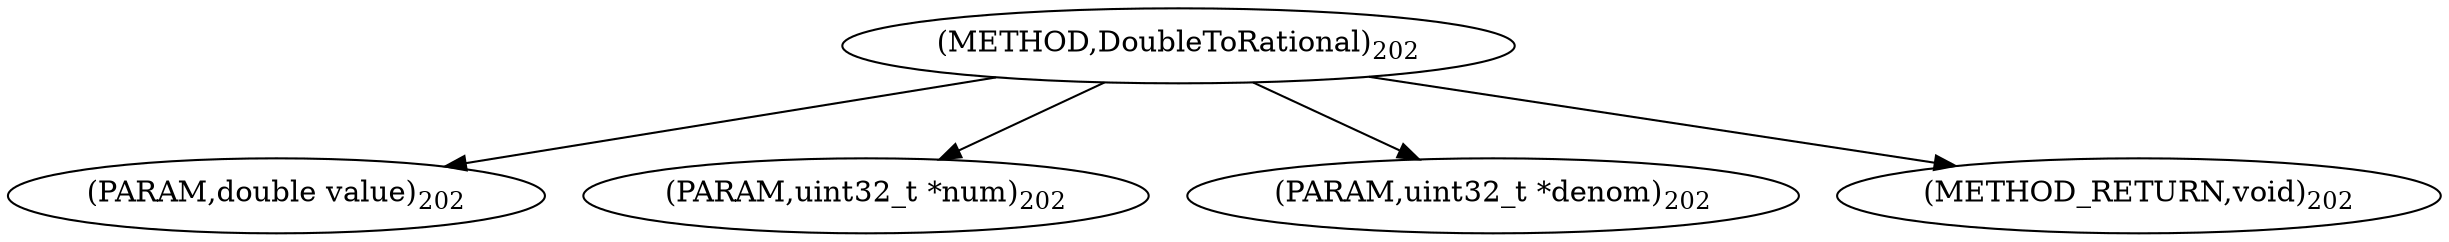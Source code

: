 digraph "DoubleToRational" {  
"64325" [label = <(METHOD,DoubleToRational)<SUB>202</SUB>> ]
"64326" [label = <(PARAM,double value)<SUB>202</SUB>> ]
"64327" [label = <(PARAM,uint32_t *num)<SUB>202</SUB>> ]
"64328" [label = <(PARAM,uint32_t *denom)<SUB>202</SUB>> ]
"64329" [label = <(METHOD_RETURN,void)<SUB>202</SUB>> ]
  "64325" -> "64326" 
  "64325" -> "64327" 
  "64325" -> "64328" 
  "64325" -> "64329" 
}

